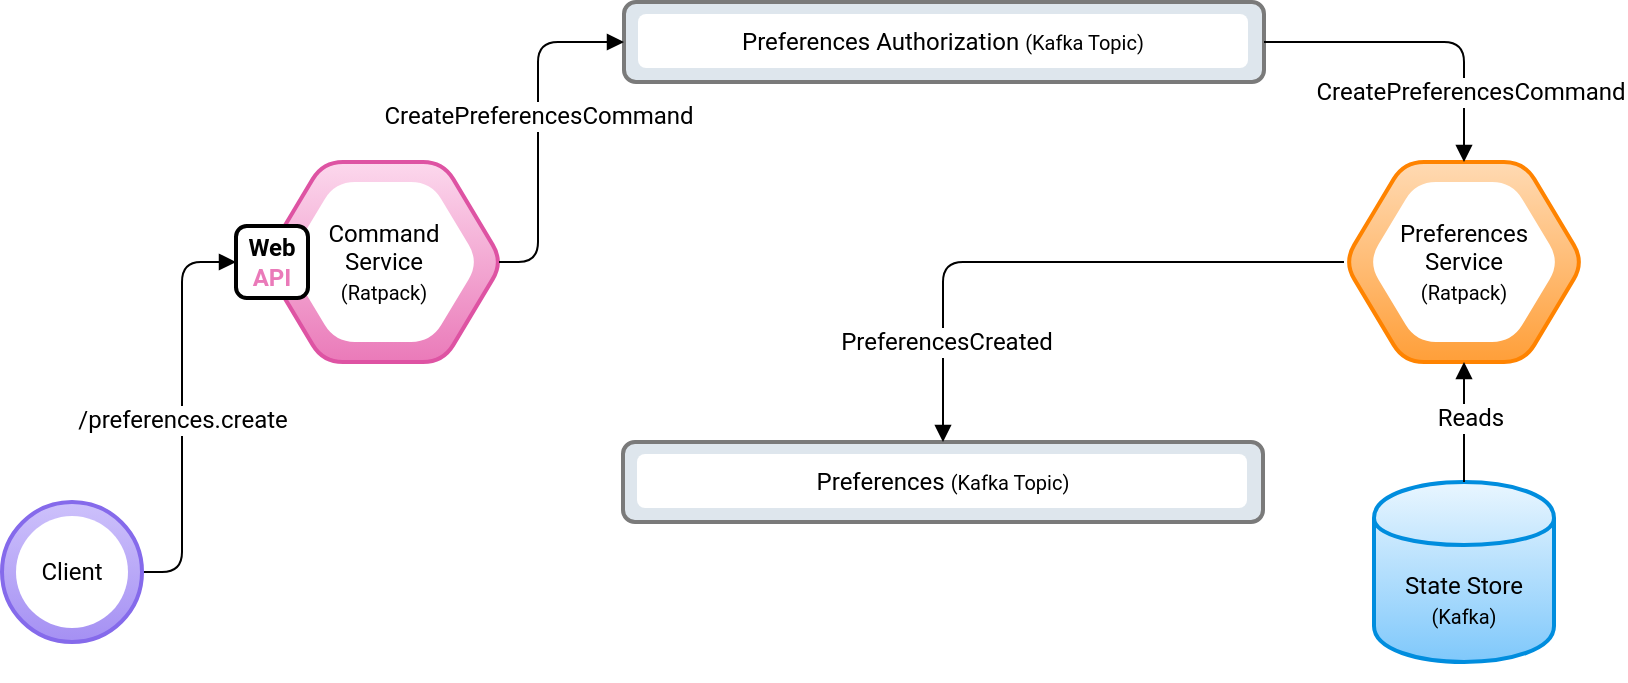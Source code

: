 <mxfile version="12.6.5" type="device"><diagram id="gumVjUJAdA8jJtAWi2tG" name="Page-1"><mxGraphModel dx="946" dy="680" grid="1" gridSize="10" guides="1" tooltips="1" connect="1" arrows="1" fold="1" page="1" pageScale="1.1" pageWidth="827" pageHeight="1169" math="0" shadow="0" extFonts="Roboto^https://fonts.googleapis.com/css?family=Roboto"><root><mxCell id="0"/><mxCell id="1" parent="0"/><mxCell id="iTnnz1jXLDBbId_D0GkB-112" value="" style="shape=hexagon;perimeter=hexagonPerimeter2;whiteSpace=wrap;html=1;strokeWidth=2;fillColor=#FFDAB3;gradientColor=#FF9F39;rounded=1;comic=0;strokeColor=#ff8300;" parent="1" vertex="1"><mxGeometry x="701" y="140" width="120" height="100" as="geometry"/></mxCell><mxCell id="iTnnz1jXLDBbId_D0GkB-113" value="Preferences&lt;br&gt;Service&lt;br&gt;&lt;font style=&quot;font-size: 10px&quot;&gt;(Ratpack)&lt;/font&gt;" style="shape=hexagon;perimeter=hexagonPerimeter2;whiteSpace=wrap;html=1;strokeWidth=1;fillColor=#FFFFFF;gradientColor=#FFFFFF;dashed=1;fontFamily=Roboto;FType=g;rounded=1;comic=0;strokeColor=none;" parent="1" vertex="1"><mxGeometry x="713" y="150" width="96" height="80" as="geometry"/></mxCell><mxCell id="iTnnz1jXLDBbId_D0GkB-114" value="&lt;font face=&quot;Roboto&quot;&gt;State Store&lt;br&gt;&lt;font style=&quot;font-size: 10px&quot;&gt;(Kafka)&lt;/font&gt;&lt;/font&gt;" style="shape=cylinder;whiteSpace=wrap;html=1;boundedLbl=1;backgroundOutline=1;strokeWidth=2;fillColor=#E9F6FF;gradientColor=#7FC8FB;shadow=0;strokeColor=#008dde;" parent="1" vertex="1"><mxGeometry x="716" y="300" width="90" height="90" as="geometry"/></mxCell><mxCell id="iTnnz1jXLDBbId_D0GkB-117" style="edgeStyle=orthogonalEdgeStyle;rounded=0;orthogonalLoop=1;jettySize=auto;html=1;exitX=0.5;exitY=1;exitDx=0;exitDy=0;startArrow=block;startFill=1;endArrow=block;endFill=1;" parent="1" source="iTnnz1jXLDBbId_D0GkB-114" target="iTnnz1jXLDBbId_D0GkB-114" edge="1"><mxGeometry relative="1" as="geometry"/></mxCell><mxCell id="iTnnz1jXLDBbId_D0GkB-120" value="" style="shape=hexagon;perimeter=hexagonPerimeter2;whiteSpace=wrap;html=1;strokeWidth=2;fillColor=#FCD8ED;gradientColor=#EA7AB9;rounded=1;comic=0;strokeColor=#de53a3;" parent="1" vertex="1"><mxGeometry x="160.5" y="140" width="120" height="100" as="geometry"/></mxCell><mxCell id="iTnnz1jXLDBbId_D0GkB-121" value="Command&lt;br&gt;Service&lt;br&gt;&lt;font style=&quot;font-size: 10px&quot;&gt;(Ratpack)&lt;/font&gt;" style="shape=hexagon;perimeter=hexagonPerimeter2;whiteSpace=wrap;html=1;strokeWidth=1;fillColor=#FFFFFF;gradientColor=#FFFFFF;dashed=1;fontFamily=Roboto;FType=g;rounded=1;comic=0;strokeColor=none;" parent="1" vertex="1"><mxGeometry x="172.5" y="150" width="96" height="80" as="geometry"/></mxCell><mxCell id="iTnnz1jXLDBbId_D0GkB-133" value="&lt;font face=&quot;Roboto&quot;&gt;&lt;b&gt;Web&lt;/b&gt;&lt;br&gt;&lt;font color=&quot;#ea7ab9&quot;&gt;&lt;b&gt;API&lt;/b&gt;&lt;/font&gt;&lt;/font&gt;" style="rounded=1;whiteSpace=wrap;html=1;shadow=0;comic=0;strokeWidth=2;fillColor=#FFF;gradientColor=none;" parent="1" vertex="1"><mxGeometry x="147" y="172" width="36" height="36" as="geometry"/></mxCell><mxCell id="iTnnz1jXLDBbId_D0GkB-136" value="" style="endArrow=none;html=1;entryX=1;entryY=0.5;entryDx=0;entryDy=0;endFill=0;exitX=0;exitY=0.5;exitDx=0;exitDy=0;edgeStyle=orthogonalEdgeStyle;startArrow=block;startFill=1;" parent="1" source="iTnnz1jXLDBbId_D0GkB-133" target="iTnnz1jXLDBbId_D0GkB-138" edge="1"><mxGeometry width="50" height="50" relative="1" as="geometry"><mxPoint x="121" y="430" as="sourcePoint"/><mxPoint x="171" y="380" as="targetPoint"/><Array as="points"><mxPoint x="120" y="190"/><mxPoint x="120" y="345"/></Array></mxGeometry></mxCell><mxCell id="iTnnz1jXLDBbId_D0GkB-137" value="&lt;font face=&quot;Roboto&quot;&gt;/preferences.create&lt;/font&gt;" style="text;html=1;align=center;verticalAlign=middle;resizable=0;points=[];labelBackgroundColor=#ffffff;" parent="iTnnz1jXLDBbId_D0GkB-136" vertex="1" connectable="0"><mxGeometry x="-0.012" y="-2" relative="1" as="geometry"><mxPoint x="2" y="6" as="offset"/></mxGeometry></mxCell><mxCell id="iTnnz1jXLDBbId_D0GkB-138" value="" style="ellipse;whiteSpace=wrap;html=1;aspect=fixed;rounded=1;shadow=0;comic=0;strokeColor=#856aeb;strokeWidth=2;fillColor=#A590F3;gradientColor=#CDC1FB;gradientDirection=north;" parent="1" vertex="1"><mxGeometry x="30" y="310" width="70" height="70" as="geometry"/></mxCell><mxCell id="iTnnz1jXLDBbId_D0GkB-139" value="&lt;font face=&quot;Roboto&quot;&gt;Client&lt;/font&gt;" style="ellipse;whiteSpace=wrap;html=1;aspect=fixed;rounded=1;shadow=0;comic=0;strokeColor=none;strokeWidth=1;fillColor=#FFF;gradientColor=none;" parent="1" vertex="1"><mxGeometry x="37" y="317" width="56" height="56" as="geometry"/></mxCell><mxCell id="AZfqSaY4zxA6dxe2oFzg-1" value="" style="rounded=1;whiteSpace=wrap;html=1;strokeWidth=2;fillColor=#DEE6ED;gradientColor=none;strokeColor=#7A7A7A;" parent="1" vertex="1"><mxGeometry x="341" y="60" width="320" height="40" as="geometry"/></mxCell><mxCell id="AZfqSaY4zxA6dxe2oFzg-2" value="&lt;font face=&quot;Roboto&quot;&gt;Preferences Authorization &lt;font style=&quot;font-size: 10px&quot;&gt;(Kafka Topic)&lt;/font&gt;&lt;/font&gt;" style="rounded=1;whiteSpace=wrap;html=1;strokeWidth=1;fillColor=#FFFFFF;gradientColor=none;dashed=1;perimeterSpacing=0;strokeColor=none;" parent="1" vertex="1"><mxGeometry x="348" y="66" width="305" height="27" as="geometry"/></mxCell><mxCell id="AZfqSaY4zxA6dxe2oFzg-3" value="" style="endArrow=none;html=1;entryX=1;entryY=0.5;entryDx=0;entryDy=0;endFill=0;edgeStyle=orthogonalEdgeStyle;startArrow=block;startFill=1;exitX=0;exitY=0.5;exitDx=0;exitDy=0;" parent="1" edge="1" source="AZfqSaY4zxA6dxe2oFzg-1"><mxGeometry width="50" height="50" relative="1" as="geometry"><mxPoint x="330" y="80" as="sourcePoint"/><mxPoint x="278.5" y="190" as="targetPoint"/><Array as="points"><mxPoint x="298" y="80"/><mxPoint x="298" y="190"/></Array></mxGeometry></mxCell><mxCell id="AZfqSaY4zxA6dxe2oFzg-4" value="&lt;font face=&quot;Roboto&quot;&gt;CreatePreferencesCommand&lt;/font&gt;" style="text;html=1;align=center;verticalAlign=middle;resizable=0;points=[];labelBackgroundColor=#ffffff;" parent="AZfqSaY4zxA6dxe2oFzg-3" vertex="1" connectable="0"><mxGeometry x="-0.012" y="-2" relative="1" as="geometry"><mxPoint x="2" y="-5" as="offset"/></mxGeometry></mxCell><mxCell id="AZfqSaY4zxA6dxe2oFzg-5" value="" style="endArrow=block;html=1;exitX=1;exitY=0.5;exitDx=0;exitDy=0;edgeStyle=orthogonalEdgeStyle;entryX=0.5;entryY=0;entryDx=0;entryDy=0;endFill=1;" parent="1" source="AZfqSaY4zxA6dxe2oFzg-1" target="iTnnz1jXLDBbId_D0GkB-112" edge="1"><mxGeometry width="50" height="50" relative="1" as="geometry"><mxPoint x="550" y="250" as="sourcePoint"/><mxPoint x="660" y="170" as="targetPoint"/><Array as="points"><mxPoint x="761" y="80"/></Array></mxGeometry></mxCell><mxCell id="AZfqSaY4zxA6dxe2oFzg-7" value="&lt;span style=&quot;font-family: &amp;#34;roboto&amp;#34;&quot;&gt;CreatePreferencesCommand&lt;/span&gt;" style="text;html=1;align=center;verticalAlign=middle;resizable=0;points=[];labelBackgroundColor=#ffffff;" parent="AZfqSaY4zxA6dxe2oFzg-5" vertex="1" connectable="0"><mxGeometry x="0.298" y="-22" relative="1" as="geometry"><mxPoint x="25" y="21" as="offset"/></mxGeometry></mxCell><mxCell id="npqd5ieNXIIDg-J-9cIx-3" value="" style="rounded=1;whiteSpace=wrap;html=1;strokeWidth=2;fillColor=#DEE6ED;gradientColor=none;strokeColor=#7A7A7A;" vertex="1" parent="1"><mxGeometry x="340.5" y="280" width="320" height="40" as="geometry"/></mxCell><mxCell id="npqd5ieNXIIDg-J-9cIx-4" value="&lt;font face=&quot;Roboto&quot;&gt;Preferences&amp;nbsp;&lt;font style=&quot;font-size: 10px&quot;&gt;(Kafka Topic)&lt;/font&gt;&lt;/font&gt;" style="rounded=1;whiteSpace=wrap;html=1;strokeWidth=1;fillColor=#FFFFFF;gradientColor=none;dashed=1;perimeterSpacing=0;strokeColor=none;" vertex="1" parent="1"><mxGeometry x="347.5" y="286" width="305" height="27" as="geometry"/></mxCell><mxCell id="npqd5ieNXIIDg-J-9cIx-5" value="" style="endArrow=block;startArrow=none;html=1;entryX=0.5;entryY=1;entryDx=0;entryDy=0;exitX=0.5;exitY=0;exitDx=0;exitDy=0;startFill=0;endFill=1;" edge="1" parent="1" source="iTnnz1jXLDBbId_D0GkB-114" target="iTnnz1jXLDBbId_D0GkB-112"><mxGeometry width="50" height="50" relative="1" as="geometry"><mxPoint x="610" y="530" as="sourcePoint"/><mxPoint x="660" y="480" as="targetPoint"/></mxGeometry></mxCell><mxCell id="npqd5ieNXIIDg-J-9cIx-6" value="&lt;font face=&quot;Roboto&quot;&gt;Reads&lt;/font&gt;" style="text;html=1;align=center;verticalAlign=middle;resizable=0;points=[];labelBackgroundColor=#ffffff;" vertex="1" connectable="0" parent="npqd5ieNXIIDg-J-9cIx-5"><mxGeometry x="0.067" y="-3" relative="1" as="geometry"><mxPoint as="offset"/></mxGeometry></mxCell><mxCell id="npqd5ieNXIIDg-J-9cIx-7" value="" style="endArrow=block;html=1;edgeStyle=orthogonalEdgeStyle;entryX=0.5;entryY=0;entryDx=0;entryDy=0;endFill=1;exitX=0;exitY=0.5;exitDx=0;exitDy=0;" edge="1" parent="1" source="iTnnz1jXLDBbId_D0GkB-112" target="npqd5ieNXIIDg-J-9cIx-3"><mxGeometry width="50" height="50" relative="1" as="geometry"><mxPoint x="670" y="190" as="sourcePoint"/><mxPoint x="480" y="240" as="targetPoint"/><Array as="points"><mxPoint x="501" y="190"/></Array></mxGeometry></mxCell><mxCell id="npqd5ieNXIIDg-J-9cIx-8" value="&lt;span style=&quot;font-family: &amp;#34;roboto&amp;#34;&quot;&gt;PreferencesCreated&lt;br&gt;&lt;/span&gt;" style="text;html=1;align=center;verticalAlign=middle;resizable=0;points=[];labelBackgroundColor=#ffffff;" vertex="1" connectable="0" parent="npqd5ieNXIIDg-J-9cIx-7"><mxGeometry x="0.298" y="-22" relative="1" as="geometry"><mxPoint x="-11" y="62" as="offset"/></mxGeometry></mxCell></root></mxGraphModel></diagram></mxfile>